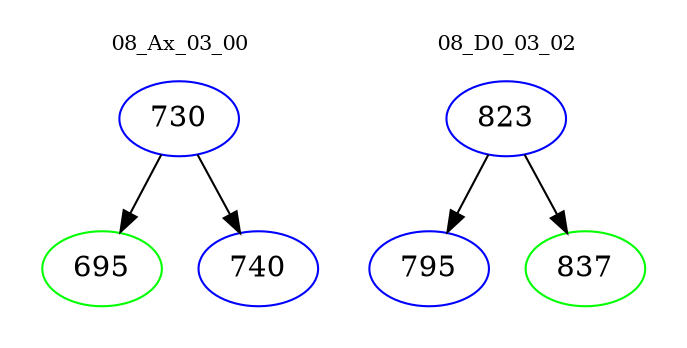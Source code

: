 digraph{
subgraph cluster_0 {
color = white
label = "08_Ax_03_00";
fontsize=10;
T0_730 [label="730", color="blue"]
T0_730 -> T0_695 [color="black"]
T0_695 [label="695", color="green"]
T0_730 -> T0_740 [color="black"]
T0_740 [label="740", color="blue"]
}
subgraph cluster_1 {
color = white
label = "08_D0_03_02";
fontsize=10;
T1_823 [label="823", color="blue"]
T1_823 -> T1_795 [color="black"]
T1_795 [label="795", color="blue"]
T1_823 -> T1_837 [color="black"]
T1_837 [label="837", color="green"]
}
}
